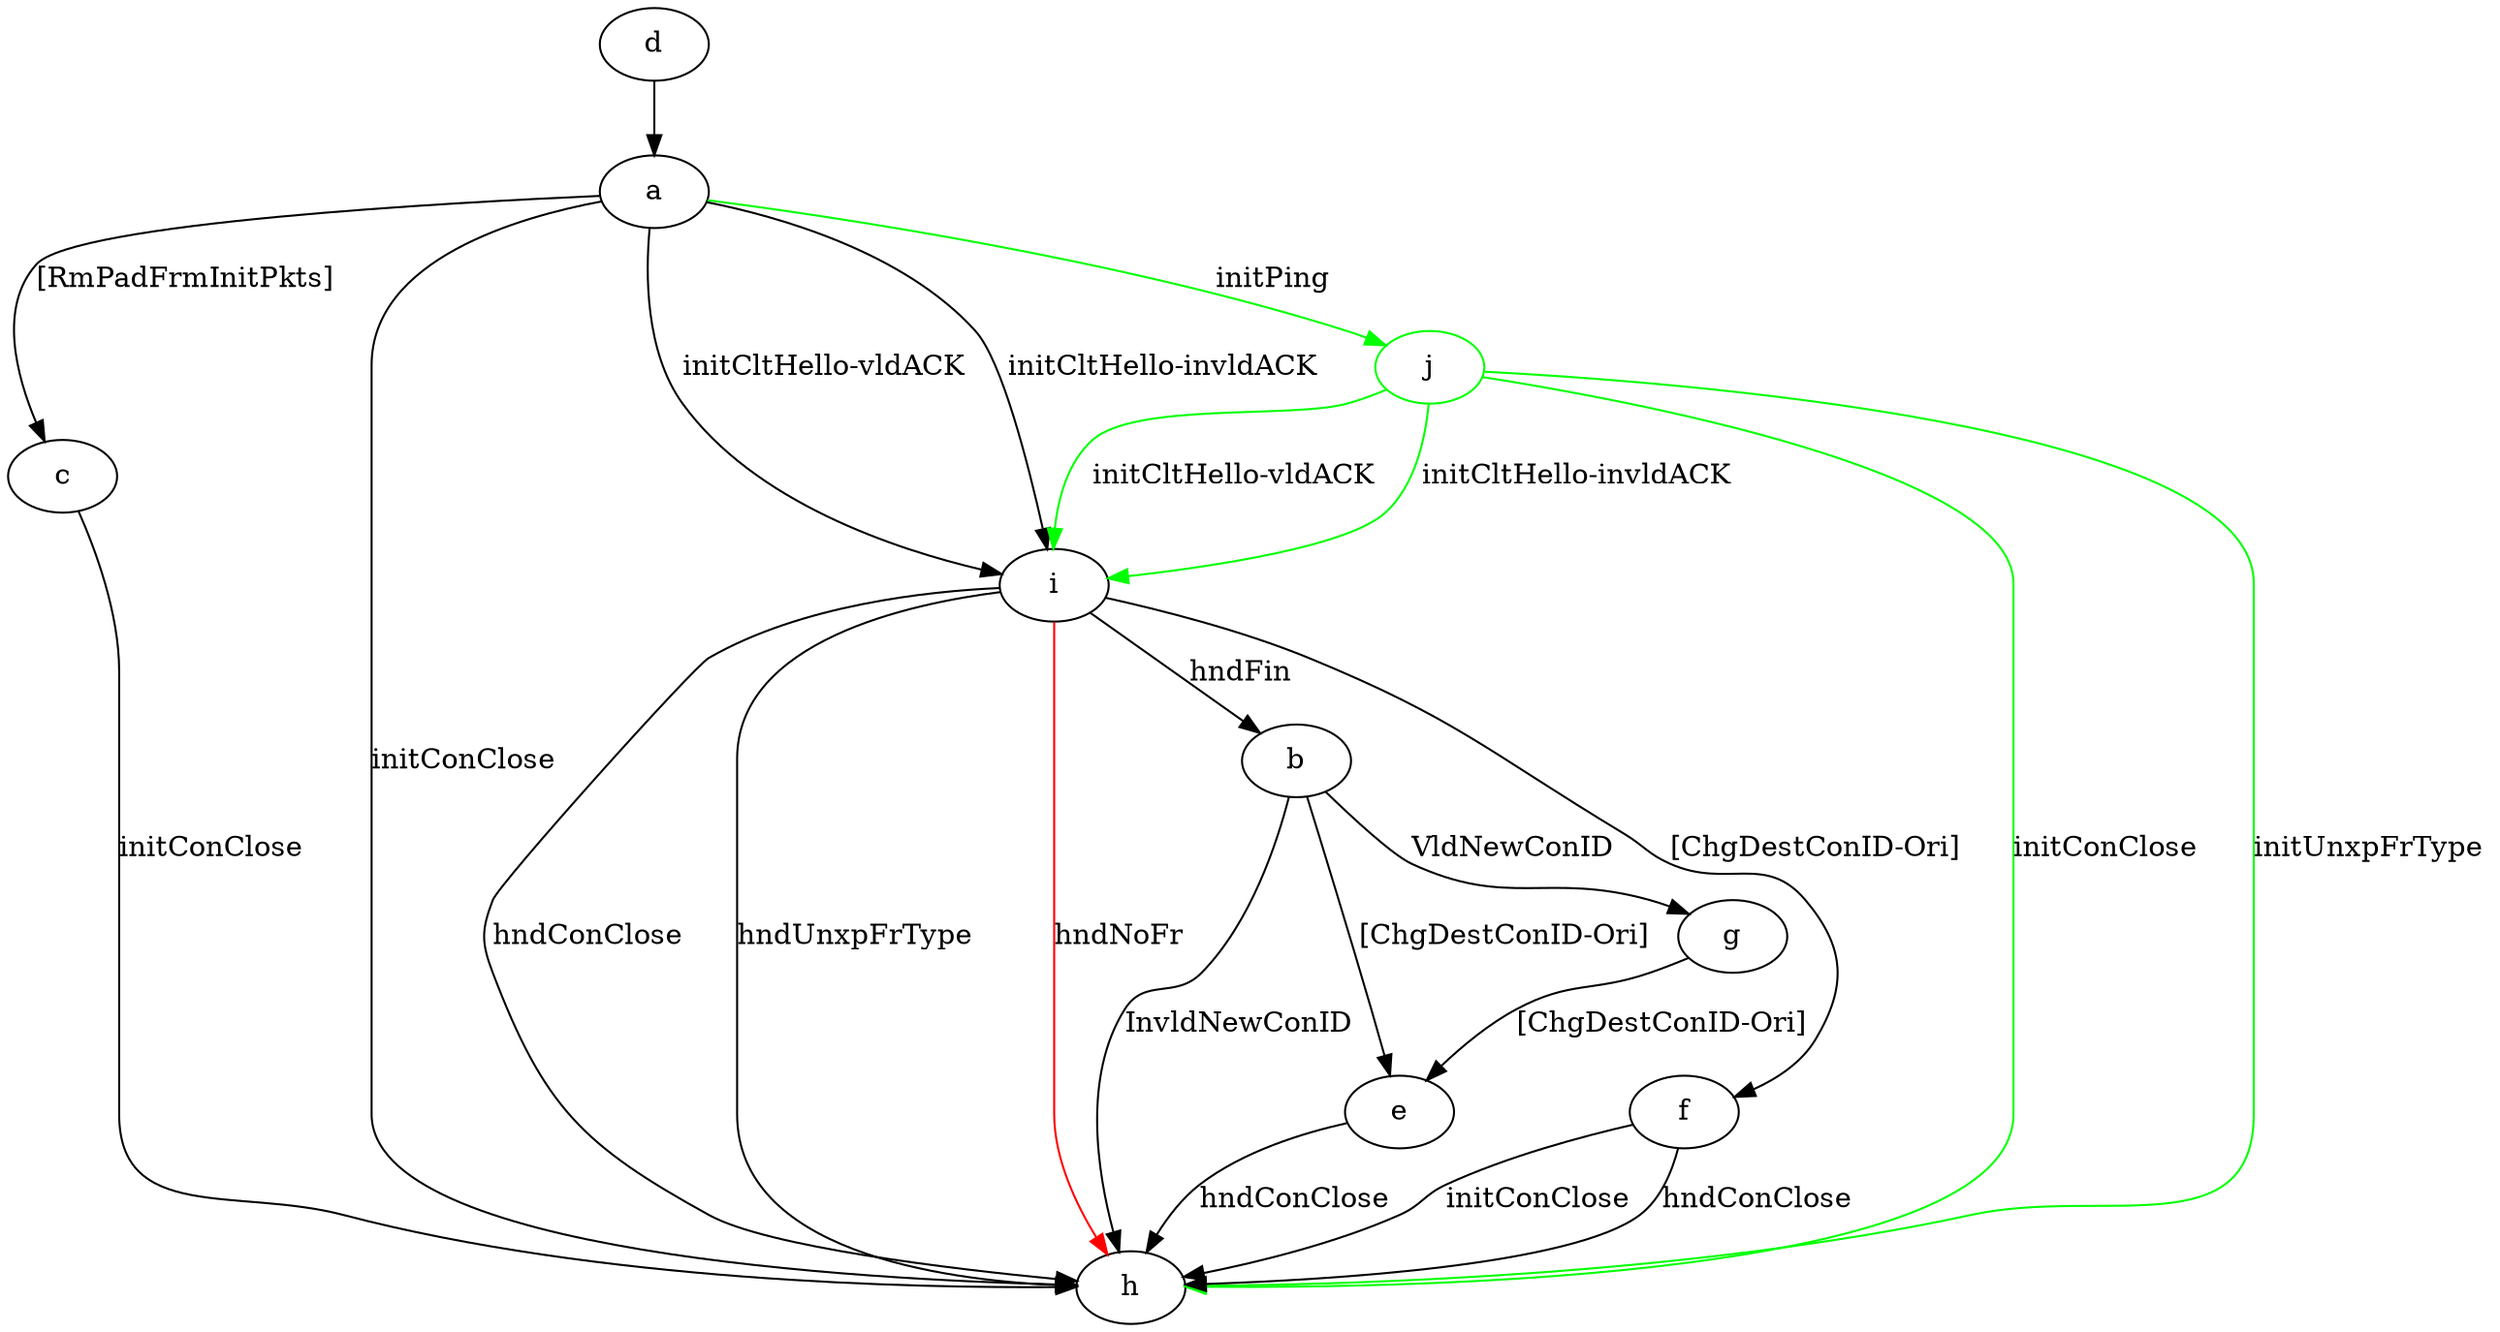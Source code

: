 digraph "" {
	a -> c	[key=0,
		label="[RmPadFrmInitPkts] "];
	a -> h	[key=0,
		label="initConClose "];
	a -> i	[key=0,
		label="initCltHello-vldACK "];
	a -> i	[key=1,
		label="initCltHello-invldACK "];
	j	[color=green];
	a -> j	[key=0,
		color=green,
		label="initPing "];
	b -> e	[key=0,
		label="[ChgDestConID-Ori] "];
	b -> g	[key=0,
		label="VldNewConID "];
	b -> h	[key=0,
		label="InvldNewConID "];
	c -> h	[key=0,
		label="initConClose "];
	d -> a	[key=0];
	e -> h	[key=0,
		label="hndConClose "];
	f -> h	[key=0,
		label="initConClose "];
	f -> h	[key=1,
		label="hndConClose "];
	g -> e	[key=0,
		label="[ChgDestConID-Ori] "];
	i -> b	[key=0,
		label="hndFin "];
	i -> f	[key=0,
		label="[ChgDestConID-Ori] "];
	i -> h	[key=0,
		label="hndConClose "];
	i -> h	[key=1,
		label="hndUnxpFrType "];
	i -> h	[key=2,
		color=red,
		label="hndNoFr "];
	j -> h	[key=0,
		color=green,
		label="initConClose "];
	j -> h	[key=1,
		color=green,
		label="initUnxpFrType "];
	j -> i	[key=0,
		color=green,
		label="initCltHello-vldACK "];
	j -> i	[key=1,
		color=green,
		label="initCltHello-invldACK "];
}
